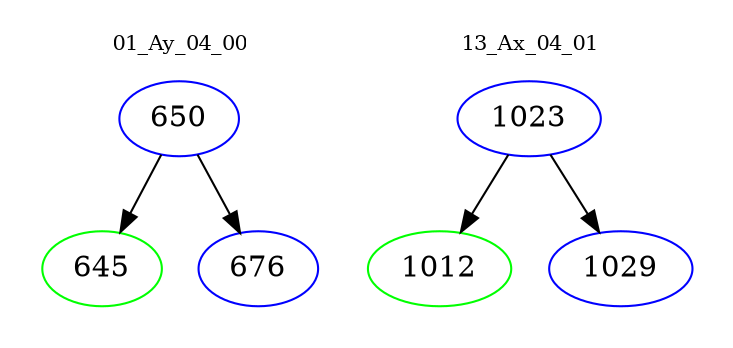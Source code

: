 digraph{
subgraph cluster_0 {
color = white
label = "01_Ay_04_00";
fontsize=10;
T0_650 [label="650", color="blue"]
T0_650 -> T0_645 [color="black"]
T0_645 [label="645", color="green"]
T0_650 -> T0_676 [color="black"]
T0_676 [label="676", color="blue"]
}
subgraph cluster_1 {
color = white
label = "13_Ax_04_01";
fontsize=10;
T1_1023 [label="1023", color="blue"]
T1_1023 -> T1_1012 [color="black"]
T1_1012 [label="1012", color="green"]
T1_1023 -> T1_1029 [color="black"]
T1_1029 [label="1029", color="blue"]
}
}
